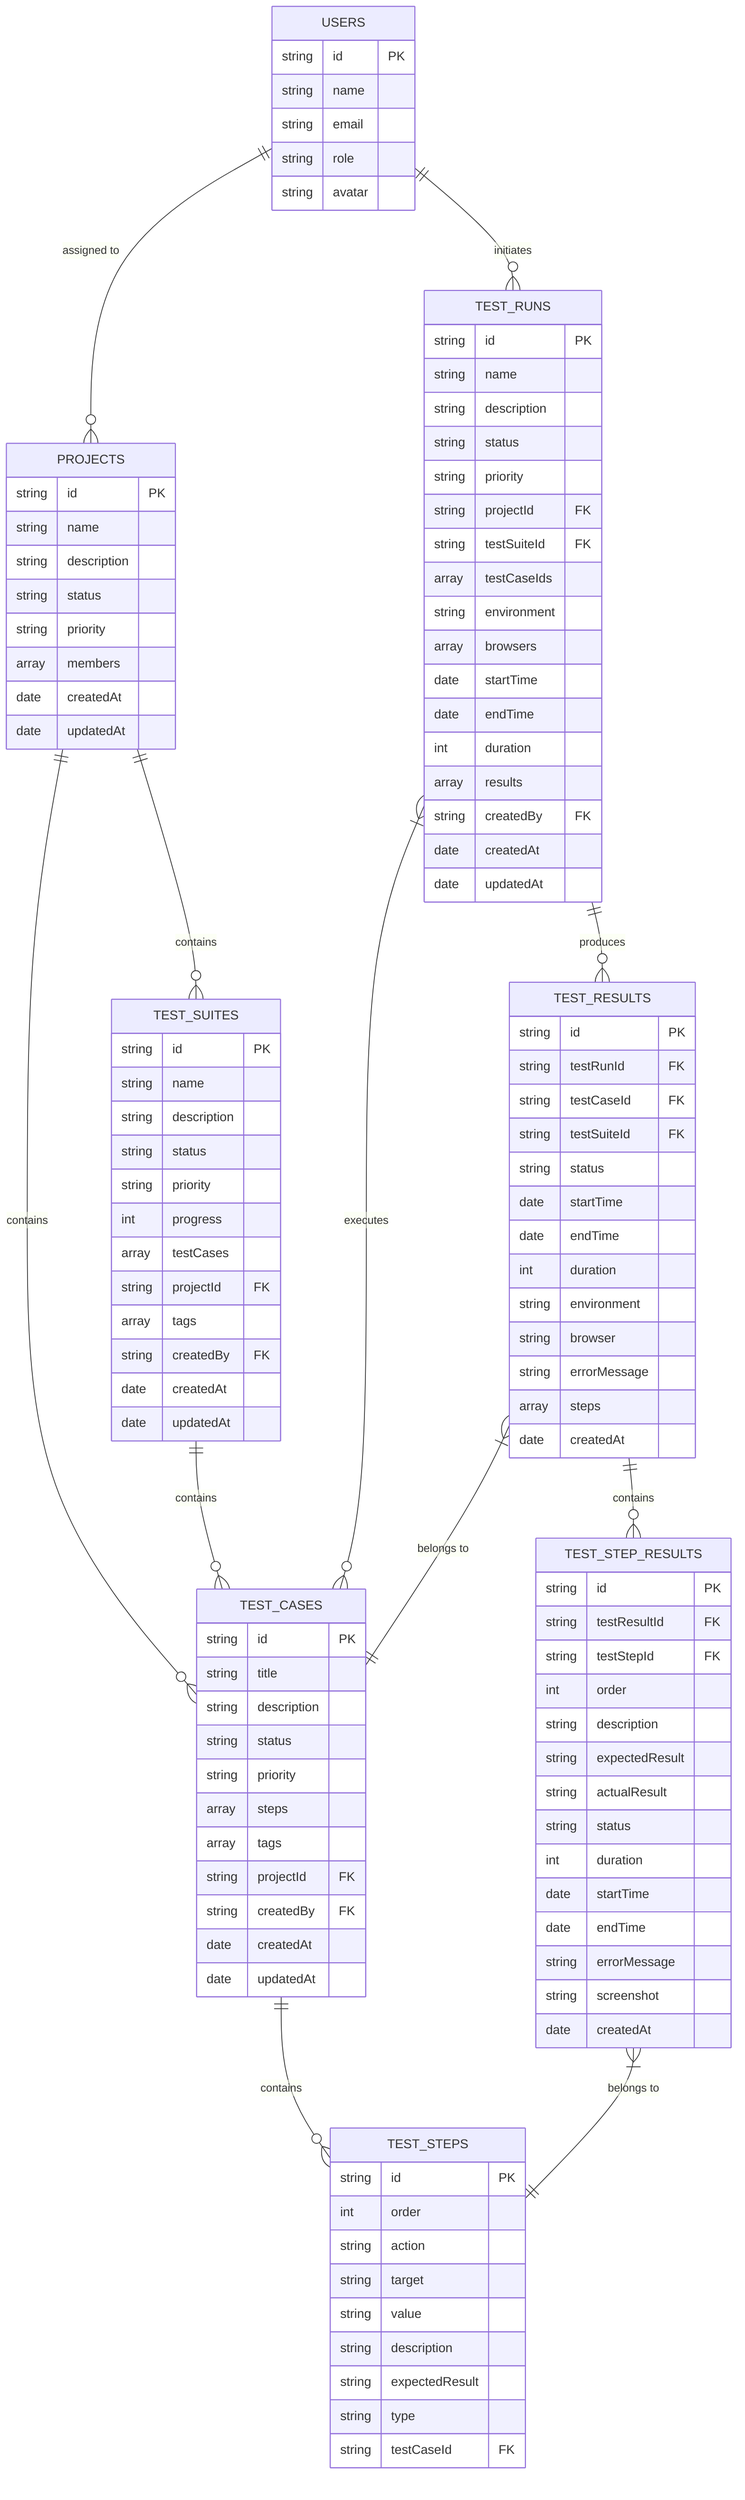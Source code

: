 erDiagram
    USERS ||--o{ PROJECTS : "assigned to"
    USERS ||--o{ TEST_RUNS : "initiates"
    PROJECTS ||--o{ TEST_SUITES : "contains"
    PROJECTS ||--o{ TEST_CASES : "contains"
    TEST_SUITES ||--o{ TEST_CASES : "contains"
    TEST_CASES ||--o{ TEST_STEPS : "contains"
    TEST_RUNS ||--o{ TEST_RESULTS : "produces"
    TEST_RUNS }|--o{ TEST_CASES : "executes"
    TEST_RESULTS ||--o{ TEST_STEP_RESULTS : "contains"
    TEST_RESULTS }|--|| TEST_CASES : "belongs to"
    TEST_STEP_RESULTS }|--|| TEST_STEPS : "belongs to"
    
    USERS {
        string id PK
        string name
        string email
        string role
        string avatar
    }
    
    PROJECTS {
        string id PK
        string name
        string description
        string status
        string priority
        array members
        date createdAt
        date updatedAt
    }
    
    TEST_CASES {
        string id PK
        string title
        string description
        string status
        string priority
        array steps
        array tags
        string projectId FK
        string createdBy FK
        date createdAt
        date updatedAt
    }
    
    TEST_STEPS {
        string id PK
        int order
        string action
        string target
        string value
        string description
        string expectedResult
        string type
        string testCaseId FK
    }
    
    TEST_SUITES {
        string id PK
        string name
        string description
        string status
        string priority
        int progress
        array testCases
        string projectId FK
        array tags
        string createdBy FK
        date createdAt
        date updatedAt
    }
    
    TEST_RUNS {
        string id PK
        string name
        string description
        string status
        string priority
        string projectId FK
        string testSuiteId FK
        array testCaseIds
        string environment
        array browsers
        date startTime
        date endTime
        int duration
        array results
        string createdBy FK
        date createdAt
        date updatedAt
    }
    
    TEST_RESULTS {
        string id PK
        string testRunId FK
        string testCaseId FK
        string testSuiteId FK
        string status
        date startTime
        date endTime
        int duration
        string environment
        string browser
        string errorMessage
        array steps
        date createdAt
    }
    
    TEST_STEP_RESULTS {
        string id PK
        string testResultId FK
        string testStepId FK
        int order
        string description
        string expectedResult
        string actualResult
        string status
        int duration
        date startTime
        date endTime
        string errorMessage
        string screenshot
        date createdAt
    }